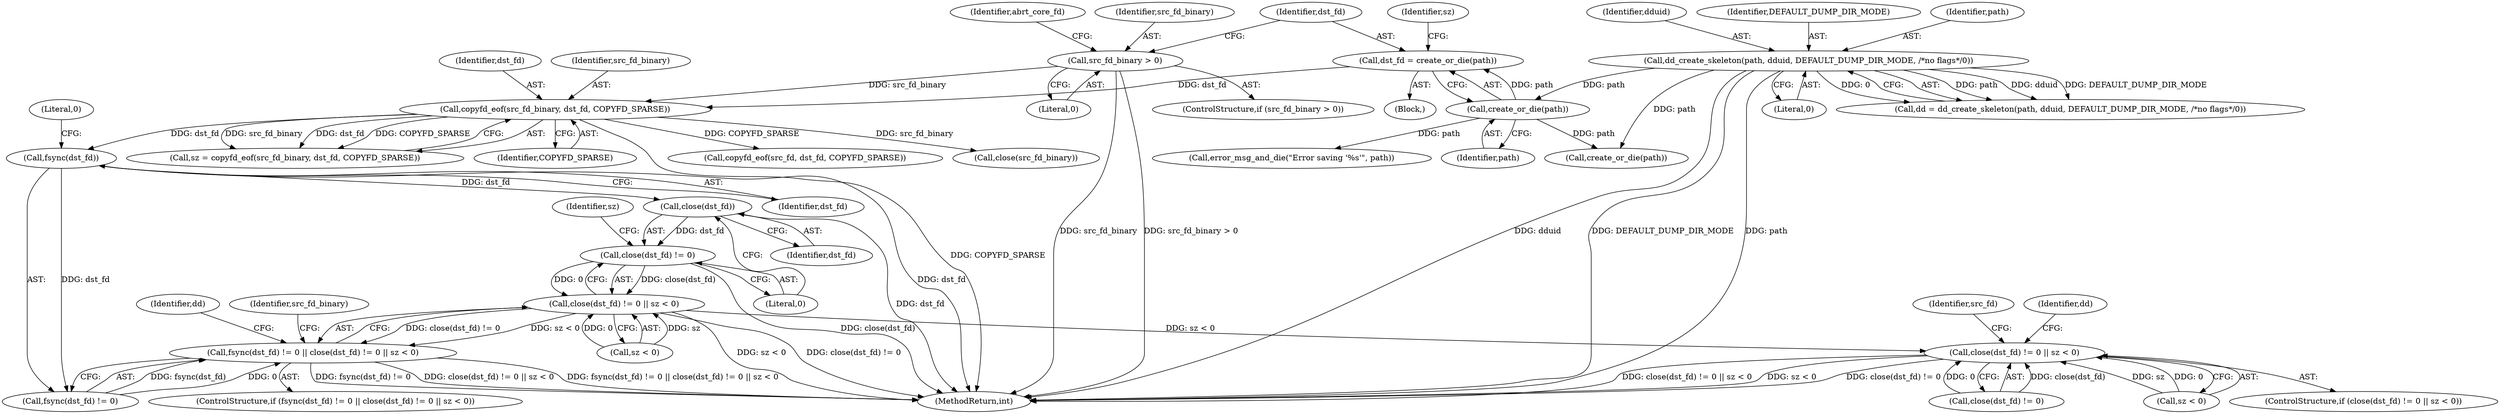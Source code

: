 digraph "0_abrt_8939398b82006ba1fec4ed491339fc075f43fc7c_1@API" {
"1000910" [label="(Call,close(dst_fd))"];
"1000905" [label="(Call,fsync(dst_fd))"];
"1000898" [label="(Call,copyfd_eof(src_fd_binary, dst_fd, COPYFD_SPARSE))"];
"1000886" [label="(Call,src_fd_binary > 0)"];
"1000891" [label="(Call,dst_fd = create_or_die(path))"];
"1000893" [label="(Call,create_or_die(path))"];
"1000652" [label="(Call,dd_create_skeleton(path, dduid, DEFAULT_DUMP_DIR_MODE, /*no flags*/0))"];
"1000909" [label="(Call,close(dst_fd) != 0)"];
"1000908" [label="(Call,close(dst_fd) != 0 || sz < 0)"];
"1000903" [label="(Call,fsync(dst_fd) != 0 || close(dst_fd) != 0 || sz < 0)"];
"1001056" [label="(Call,close(dst_fd) != 0 || sz < 0)"];
"1000904" [label="(Call,fsync(dst_fd) != 0)"];
"1000897" [label="(Identifier,sz)"];
"1000927" [label="(Call,create_or_die(path))"];
"1000902" [label="(ControlStructure,if (fsync(dst_fd) != 0 || close(dst_fd) != 0 || sz < 0))"];
"1000653" [label="(Identifier,path)"];
"1000654" [label="(Identifier,dduid)"];
"1000923" [label="(Identifier,src_fd_binary)"];
"1001051" [label="(Call,copyfd_eof(src_fd, dst_fd, COPYFD_SPARSE))"];
"1001055" [label="(ControlStructure,if (close(dst_fd) != 0 || sz < 0))"];
"1000891" [label="(Call,dst_fd = create_or_die(path))"];
"1000922" [label="(Call,close(src_fd_binary))"];
"1001071" [label="(Identifier,src_fd)"];
"1000903" [label="(Call,fsync(dst_fd) != 0 || close(dst_fd) != 0 || sz < 0)"];
"1000900" [label="(Identifier,dst_fd)"];
"1000908" [label="(Call,close(dst_fd) != 0 || sz < 0)"];
"1000905" [label="(Call,fsync(dst_fd))"];
"1000926" [label="(Identifier,abrt_core_fd)"];
"1000899" [label="(Identifier,src_fd_binary)"];
"1000919" [label="(Call,error_msg_and_die(\"Error saving '%s'\", path))"];
"1000896" [label="(Call,sz = copyfd_eof(src_fd_binary, dst_fd, COPYFD_SPARSE))"];
"1001066" [label="(Identifier,dd)"];
"1000906" [label="(Identifier,dst_fd)"];
"1000918" [label="(Identifier,dd)"];
"1000656" [label="(Literal,0)"];
"1000894" [label="(Identifier,path)"];
"1000889" [label="(Block,)"];
"1001057" [label="(Call,close(dst_fd) != 0)"];
"1000650" [label="(Call,dd = dd_create_skeleton(path, dduid, DEFAULT_DUMP_DIR_MODE, /*no flags*/0))"];
"1000914" [label="(Identifier,sz)"];
"1000652" [label="(Call,dd_create_skeleton(path, dduid, DEFAULT_DUMP_DIR_MODE, /*no flags*/0))"];
"1000913" [label="(Call,sz < 0)"];
"1000888" [label="(Literal,0)"];
"1001056" [label="(Call,close(dst_fd) != 0 || sz < 0)"];
"1000886" [label="(Call,src_fd_binary > 0)"];
"1000898" [label="(Call,copyfd_eof(src_fd_binary, dst_fd, COPYFD_SPARSE))"];
"1001061" [label="(Call,sz < 0)"];
"1000892" [label="(Identifier,dst_fd)"];
"1000907" [label="(Literal,0)"];
"1000911" [label="(Identifier,dst_fd)"];
"1000655" [label="(Identifier,DEFAULT_DUMP_DIR_MODE)"];
"1000885" [label="(ControlStructure,if (src_fd_binary > 0))"];
"1000912" [label="(Literal,0)"];
"1000910" [label="(Call,close(dst_fd))"];
"1000909" [label="(Call,close(dst_fd) != 0)"];
"1001237" [label="(MethodReturn,int)"];
"1000901" [label="(Identifier,COPYFD_SPARSE)"];
"1000887" [label="(Identifier,src_fd_binary)"];
"1000893" [label="(Call,create_or_die(path))"];
"1000910" -> "1000909"  [label="AST: "];
"1000910" -> "1000911"  [label="CFG: "];
"1000911" -> "1000910"  [label="AST: "];
"1000912" -> "1000910"  [label="CFG: "];
"1000910" -> "1001237"  [label="DDG: dst_fd"];
"1000910" -> "1000909"  [label="DDG: dst_fd"];
"1000905" -> "1000910"  [label="DDG: dst_fd"];
"1000905" -> "1000904"  [label="AST: "];
"1000905" -> "1000906"  [label="CFG: "];
"1000906" -> "1000905"  [label="AST: "];
"1000907" -> "1000905"  [label="CFG: "];
"1000905" -> "1001237"  [label="DDG: dst_fd"];
"1000905" -> "1000904"  [label="DDG: dst_fd"];
"1000898" -> "1000905"  [label="DDG: dst_fd"];
"1000898" -> "1000896"  [label="AST: "];
"1000898" -> "1000901"  [label="CFG: "];
"1000899" -> "1000898"  [label="AST: "];
"1000900" -> "1000898"  [label="AST: "];
"1000901" -> "1000898"  [label="AST: "];
"1000896" -> "1000898"  [label="CFG: "];
"1000898" -> "1001237"  [label="DDG: COPYFD_SPARSE"];
"1000898" -> "1000896"  [label="DDG: src_fd_binary"];
"1000898" -> "1000896"  [label="DDG: dst_fd"];
"1000898" -> "1000896"  [label="DDG: COPYFD_SPARSE"];
"1000886" -> "1000898"  [label="DDG: src_fd_binary"];
"1000891" -> "1000898"  [label="DDG: dst_fd"];
"1000898" -> "1000922"  [label="DDG: src_fd_binary"];
"1000898" -> "1001051"  [label="DDG: COPYFD_SPARSE"];
"1000886" -> "1000885"  [label="AST: "];
"1000886" -> "1000888"  [label="CFG: "];
"1000887" -> "1000886"  [label="AST: "];
"1000888" -> "1000886"  [label="AST: "];
"1000892" -> "1000886"  [label="CFG: "];
"1000926" -> "1000886"  [label="CFG: "];
"1000886" -> "1001237"  [label="DDG: src_fd_binary > 0"];
"1000886" -> "1001237"  [label="DDG: src_fd_binary"];
"1000891" -> "1000889"  [label="AST: "];
"1000891" -> "1000893"  [label="CFG: "];
"1000892" -> "1000891"  [label="AST: "];
"1000893" -> "1000891"  [label="AST: "];
"1000897" -> "1000891"  [label="CFG: "];
"1000893" -> "1000891"  [label="DDG: path"];
"1000893" -> "1000894"  [label="CFG: "];
"1000894" -> "1000893"  [label="AST: "];
"1000652" -> "1000893"  [label="DDG: path"];
"1000893" -> "1000919"  [label="DDG: path"];
"1000893" -> "1000927"  [label="DDG: path"];
"1000652" -> "1000650"  [label="AST: "];
"1000652" -> "1000656"  [label="CFG: "];
"1000653" -> "1000652"  [label="AST: "];
"1000654" -> "1000652"  [label="AST: "];
"1000655" -> "1000652"  [label="AST: "];
"1000656" -> "1000652"  [label="AST: "];
"1000650" -> "1000652"  [label="CFG: "];
"1000652" -> "1001237"  [label="DDG: DEFAULT_DUMP_DIR_MODE"];
"1000652" -> "1001237"  [label="DDG: path"];
"1000652" -> "1001237"  [label="DDG: dduid"];
"1000652" -> "1000650"  [label="DDG: path"];
"1000652" -> "1000650"  [label="DDG: dduid"];
"1000652" -> "1000650"  [label="DDG: DEFAULT_DUMP_DIR_MODE"];
"1000652" -> "1000650"  [label="DDG: 0"];
"1000652" -> "1000927"  [label="DDG: path"];
"1000909" -> "1000908"  [label="AST: "];
"1000909" -> "1000912"  [label="CFG: "];
"1000912" -> "1000909"  [label="AST: "];
"1000914" -> "1000909"  [label="CFG: "];
"1000908" -> "1000909"  [label="CFG: "];
"1000909" -> "1001237"  [label="DDG: close(dst_fd)"];
"1000909" -> "1000908"  [label="DDG: close(dst_fd)"];
"1000909" -> "1000908"  [label="DDG: 0"];
"1000908" -> "1000903"  [label="AST: "];
"1000908" -> "1000913"  [label="CFG: "];
"1000913" -> "1000908"  [label="AST: "];
"1000903" -> "1000908"  [label="CFG: "];
"1000908" -> "1001237"  [label="DDG: sz < 0"];
"1000908" -> "1001237"  [label="DDG: close(dst_fd) != 0"];
"1000908" -> "1000903"  [label="DDG: close(dst_fd) != 0"];
"1000908" -> "1000903"  [label="DDG: sz < 0"];
"1000913" -> "1000908"  [label="DDG: sz"];
"1000913" -> "1000908"  [label="DDG: 0"];
"1000908" -> "1001056"  [label="DDG: sz < 0"];
"1000903" -> "1000902"  [label="AST: "];
"1000903" -> "1000904"  [label="CFG: "];
"1000904" -> "1000903"  [label="AST: "];
"1000918" -> "1000903"  [label="CFG: "];
"1000923" -> "1000903"  [label="CFG: "];
"1000903" -> "1001237"  [label="DDG: fsync(dst_fd) != 0"];
"1000903" -> "1001237"  [label="DDG: close(dst_fd) != 0 || sz < 0"];
"1000903" -> "1001237"  [label="DDG: fsync(dst_fd) != 0 || close(dst_fd) != 0 || sz < 0"];
"1000904" -> "1000903"  [label="DDG: fsync(dst_fd)"];
"1000904" -> "1000903"  [label="DDG: 0"];
"1001056" -> "1001055"  [label="AST: "];
"1001056" -> "1001057"  [label="CFG: "];
"1001056" -> "1001061"  [label="CFG: "];
"1001057" -> "1001056"  [label="AST: "];
"1001061" -> "1001056"  [label="AST: "];
"1001066" -> "1001056"  [label="CFG: "];
"1001071" -> "1001056"  [label="CFG: "];
"1001056" -> "1001237"  [label="DDG: sz < 0"];
"1001056" -> "1001237"  [label="DDG: close(dst_fd) != 0"];
"1001056" -> "1001237"  [label="DDG: close(dst_fd) != 0 || sz < 0"];
"1001057" -> "1001056"  [label="DDG: close(dst_fd)"];
"1001057" -> "1001056"  [label="DDG: 0"];
"1001061" -> "1001056"  [label="DDG: sz"];
"1001061" -> "1001056"  [label="DDG: 0"];
}
